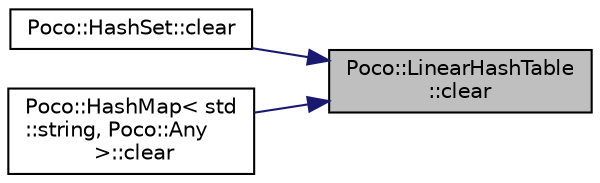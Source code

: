 digraph "Poco::LinearHashTable::clear"
{
 // LATEX_PDF_SIZE
  edge [fontname="Helvetica",fontsize="10",labelfontname="Helvetica",labelfontsize="10"];
  node [fontname="Helvetica",fontsize="10",shape=record];
  rankdir="RL";
  Node1 [label="Poco::LinearHashTable\l::clear",height=0.2,width=0.4,color="black", fillcolor="grey75", style="filled", fontcolor="black",tooltip="Erases all elements."];
  Node1 -> Node2 [dir="back",color="midnightblue",fontsize="10",style="solid",fontname="Helvetica"];
  Node2 [label="Poco::HashSet::clear",height=0.2,width=0.4,color="black", fillcolor="white", style="filled",URL="$classPoco_1_1HashSet.html#a73f95e317e1dfda2617a1526f8fac267",tooltip="Erases all elements."];
  Node1 -> Node3 [dir="back",color="midnightblue",fontsize="10",style="solid",fontname="Helvetica"];
  Node3 [label="Poco::HashMap\< std\l::string, Poco::Any\l \>::clear",height=0.2,width=0.4,color="black", fillcolor="white", style="filled",URL="$classPoco_1_1HashMap.html#a6e5d802d104368ad0c661827dff85ccd",tooltip=" "];
}
